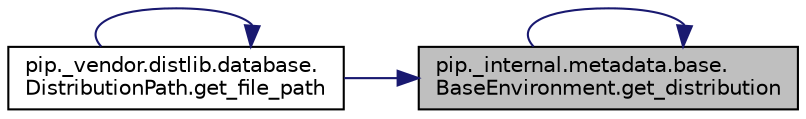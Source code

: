 digraph "pip._internal.metadata.base.BaseEnvironment.get_distribution"
{
 // LATEX_PDF_SIZE
  edge [fontname="Helvetica",fontsize="10",labelfontname="Helvetica",labelfontsize="10"];
  node [fontname="Helvetica",fontsize="10",shape=record];
  rankdir="RL";
  Node1 [label="pip._internal.metadata.base.\lBaseEnvironment.get_distribution",height=0.2,width=0.4,color="black", fillcolor="grey75", style="filled", fontcolor="black",tooltip=" "];
  Node1 -> Node1 [dir="back",color="midnightblue",fontsize="10",style="solid",fontname="Helvetica"];
  Node1 -> Node2 [dir="back",color="midnightblue",fontsize="10",style="solid",fontname="Helvetica"];
  Node2 [label="pip._vendor.distlib.database.\lDistributionPath.get_file_path",height=0.2,width=0.4,color="black", fillcolor="white", style="filled",URL="$d3/d8a/classpip_1_1__vendor_1_1distlib_1_1database_1_1_distribution_path.html#aad37e3c8f1659cb307dcd5472a563f96",tooltip=" "];
  Node2 -> Node2 [dir="back",color="midnightblue",fontsize="10",style="solid",fontname="Helvetica"];
}
